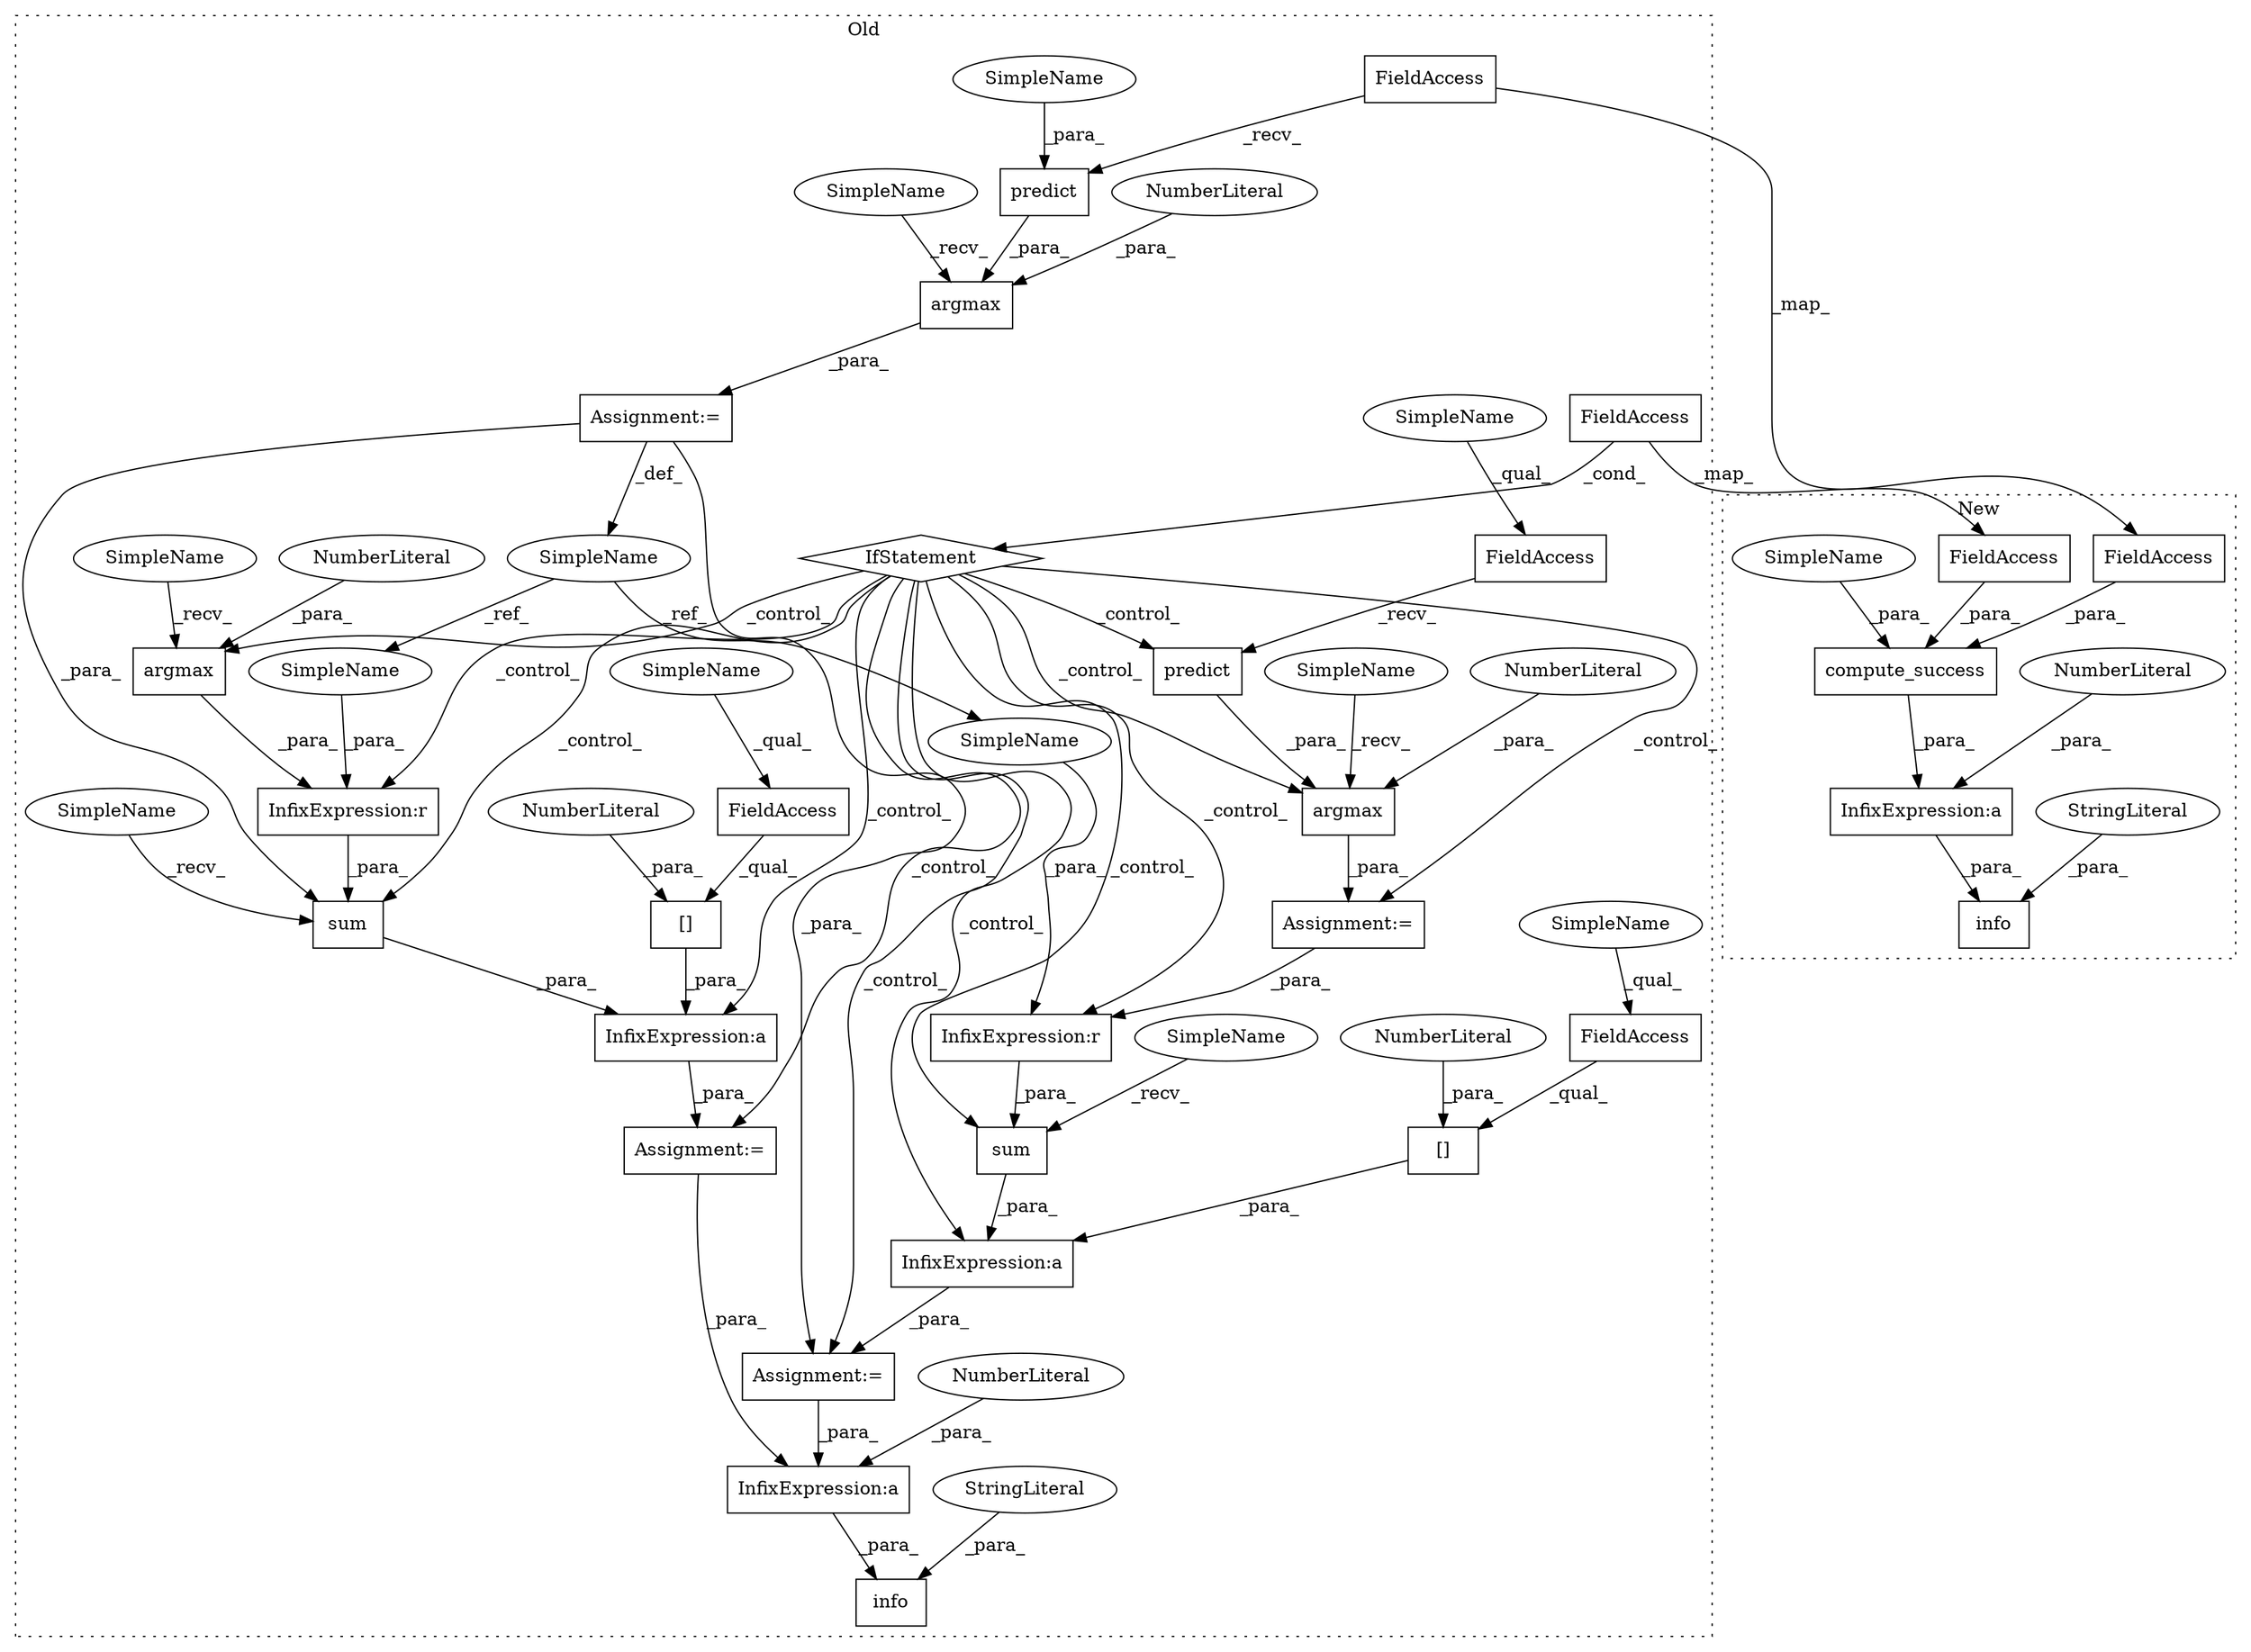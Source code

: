 digraph G {
subgraph cluster0 {
1 [label="info" a="32" s="13894,13946" l="5,1" shape="box"];
5 [label="StringLiteral" a="45" s="13899" l="36" shape="ellipse"];
8 [label="InfixExpression:a" a="27" s="13857" l="3" shape="box"];
9 [label="[]" a="2" s="13860,13873" l="12,1" shape="box"];
10 [label="NumberLiteral" a="34" s="13872" l="1" shape="ellipse"];
11 [label="sum" a="32" s="13834,13856" l="4,1" shape="box"];
12 [label="InfixExpression:r" a="27" s="13847" l="4" shape="box"];
13 [label="argmax" a="32" s="13606,13645" l="7,1" shape="box"];
14 [label="NumberLiteral" a="34" s="13644" l="1" shape="ellipse"];
15 [label="FieldAccess" a="22" s="13860" l="11" shape="box"];
16 [label="InfixExpression:a" a="27" s="13726" l="3" shape="box"];
17 [label="[]" a="2" s="13729,13742" l="12,1" shape="box"];
18 [label="NumberLiteral" a="34" s="13741" l="1" shape="ellipse"];
19 [label="InfixExpression:r" a="27" s="13704" l="4" shape="box"];
20 [label="FieldAccess" a="22" s="13729" l="11" shape="box"];
21 [label="IfStatement" a="25" s="13652,13669" l="4,2" shape="diamond"];
22 [label="predict" a="32" s="13629,13642" l="8,1" shape="box"];
23 [label="sum" a="32" s="13691,13725" l="4,1" shape="box"];
24 [label="SimpleName" a="42" s="13590" l="9" shape="ellipse"];
25 [label="Assignment:=" a="7" s="13599" l="1" shape="box"];
26 [label="Assignment:=" a="7" s="13826" l="1" shape="box"];
27 [label="Assignment:=" a="7" s="13683" l="1" shape="box"];
29 [label="FieldAccess" a="22" s="13656" l="13" shape="box"];
31 [label="FieldAccess" a="22" s="13613" l="15" shape="box"];
32 [label="argmax" a="32" s="13714,13724" l="7,1" shape="box"];
33 [label="NumberLiteral" a="34" s="13723" l="1" shape="ellipse"];
34 [label="argmax" a="32" s="13778,13813" l="7,1" shape="box"];
35 [label="NumberLiteral" a="34" s="13812" l="1" shape="ellipse"];
36 [label="InfixExpression:a" a="27" s="13939" l="3" shape="box"];
37 [label="NumberLiteral" a="34" s="13936" l="3" shape="ellipse"];
38 [label="predict" a="32" s="13801,13810" l="8,1" shape="box"];
39 [label="FieldAccess" a="22" s="13785" l="15" shape="box"];
40 [label="Assignment:=" a="7" s="13771" l="1" shape="box"];
41 [label="SimpleName" a="42" s="13785" l="4" shape="ellipse"];
42 [label="SimpleName" a="42" s="13860" l="5" shape="ellipse"];
43 [label="SimpleName" a="42" s="13637" l="5" shape="ellipse"];
44 [label="SimpleName" a="42" s="13729" l="5" shape="ellipse"];
46 [label="SimpleName" a="42" s="13695" l="9" shape="ellipse"];
47 [label="SimpleName" a="42" s="13838" l="9" shape="ellipse"];
48 [label="SimpleName" a="42" s="13708" l="5" shape="ellipse"];
49 [label="SimpleName" a="42" s="13828" l="5" shape="ellipse"];
50 [label="SimpleName" a="42" s="13600" l="5" shape="ellipse"];
51 [label="SimpleName" a="42" s="13772" l="5" shape="ellipse"];
52 [label="SimpleName" a="42" s="13685" l="5" shape="ellipse"];
label = "Old";
style="dotted";
}
subgraph cluster1 {
2 [label="compute_success" a="32" s="13635,13690" l="16,1" shape="box"];
3 [label="InfixExpression:a" a="27" s="13632" l="3" shape="box"];
4 [label="NumberLiteral" a="34" s="13629" l="3" shape="ellipse"];
6 [label="info" a="32" s="13583,13691" l="5,1" shape="box"];
7 [label="StringLiteral" a="45" s="13588" l="40" shape="ellipse"];
28 [label="FieldAccess" a="22" s="13677" l="13" shape="box"];
30 [label="FieldAccess" a="22" s="13651" l="15" shape="box"];
45 [label="SimpleName" a="42" s="13671" l="5" shape="ellipse"];
label = "New";
style="dotted";
}
2 -> 3 [label="_para_"];
3 -> 6 [label="_para_"];
4 -> 3 [label="_para_"];
5 -> 1 [label="_para_"];
7 -> 6 [label="_para_"];
8 -> 26 [label="_para_"];
9 -> 8 [label="_para_"];
10 -> 9 [label="_para_"];
11 -> 8 [label="_para_"];
12 -> 11 [label="_para_"];
13 -> 25 [label="_para_"];
14 -> 13 [label="_para_"];
15 -> 9 [label="_qual_"];
16 -> 27 [label="_para_"];
17 -> 16 [label="_para_"];
18 -> 17 [label="_para_"];
19 -> 23 [label="_para_"];
20 -> 17 [label="_qual_"];
21 -> 26 [label="_control_"];
21 -> 16 [label="_control_"];
21 -> 23 [label="_control_"];
21 -> 11 [label="_control_"];
21 -> 38 [label="_control_"];
21 -> 32 [label="_control_"];
21 -> 12 [label="_control_"];
21 -> 34 [label="_control_"];
21 -> 19 [label="_control_"];
21 -> 8 [label="_control_"];
21 -> 27 [label="_control_"];
21 -> 40 [label="_control_"];
22 -> 13 [label="_para_"];
23 -> 16 [label="_para_"];
24 -> 46 [label="_ref_"];
24 -> 47 [label="_ref_"];
25 -> 24 [label="_def_"];
25 -> 23 [label="_para_"];
25 -> 26 [label="_para_"];
26 -> 36 [label="_para_"];
27 -> 36 [label="_para_"];
28 -> 2 [label="_para_"];
29 -> 28 [label="_map_"];
29 -> 21 [label="_cond_"];
30 -> 2 [label="_para_"];
31 -> 22 [label="_recv_"];
31 -> 30 [label="_map_"];
32 -> 19 [label="_para_"];
33 -> 32 [label="_para_"];
34 -> 40 [label="_para_"];
35 -> 34 [label="_para_"];
36 -> 1 [label="_para_"];
37 -> 36 [label="_para_"];
38 -> 34 [label="_para_"];
39 -> 38 [label="_recv_"];
40 -> 12 [label="_para_"];
41 -> 39 [label="_qual_"];
42 -> 15 [label="_qual_"];
43 -> 22 [label="_para_"];
44 -> 20 [label="_qual_"];
45 -> 2 [label="_para_"];
46 -> 19 [label="_para_"];
47 -> 12 [label="_para_"];
48 -> 32 [label="_recv_"];
49 -> 11 [label="_recv_"];
50 -> 13 [label="_recv_"];
51 -> 34 [label="_recv_"];
52 -> 23 [label="_recv_"];
}